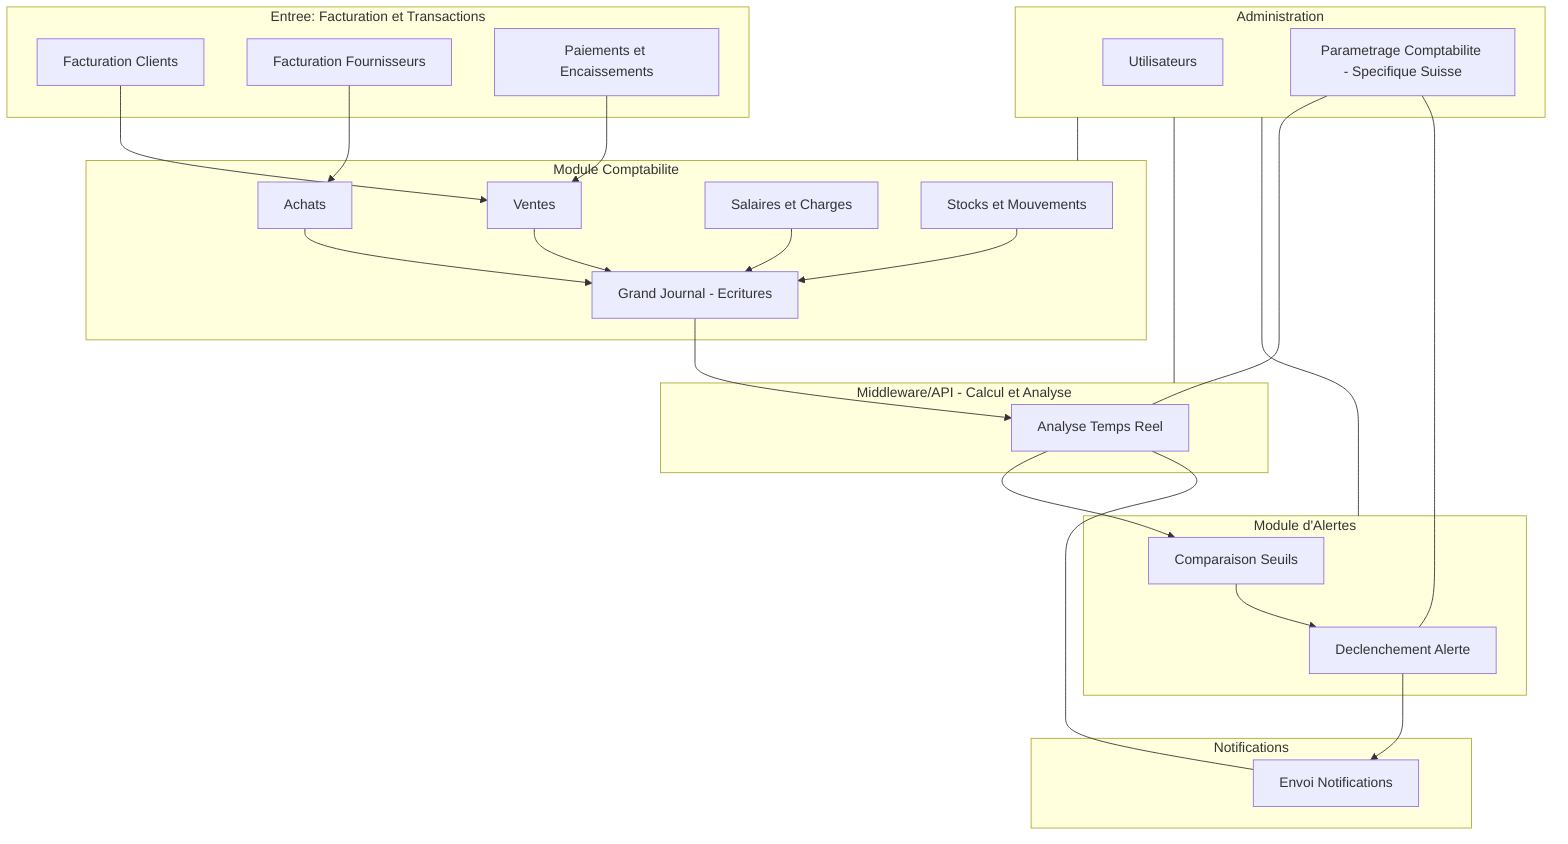 flowchart TD
    subgraph ENTREE [Entree: Facturation et Transactions]
        E1[Facturation Clients]
        E2[Facturation Fournisseurs]
        E3[Paiements et Encaissements]
    end
    subgraph COMPTA [Module Comptabilite]
        C1[Ventes]
        C2[Achats]
        C3[Salaires et Charges]
        C4[Stocks et Mouvements]
        C5[Grand Journal - Ecritures]
    end
    subgraph MIDDLEWARE [Middleware/API - Calcul et Analyse]
        M[Analyse Temps Reel]
    end
    subgraph ALERTES [Module d'Alertes]
        A1[Comparaison Seuils]
        A2[Declenchement Alerte]
    end
    subgraph NOTIF [Notifications]
        N[Envoi Notifications]
    end
    subgraph ADMIN [Administration]
        AD1[Utilisateurs]
        AD2[Parametrage Comptabilite - Specifique Suisse]
    end
    E1 --> C1
    E2 --> C2
    E3 --> C1
    C1 --> C5
    C2 --> C5
    C3 --> C5
    C4 --> C5
    C5 --> M
    M --> A1
    A1 --> A2
    A2 --> N
    AD2 --- M
    AD2 --- A2
    ADMIN --- COMPTA
    ADMIN --- MIDDLEWARE
    ADMIN --- ALERTES
    M --- N